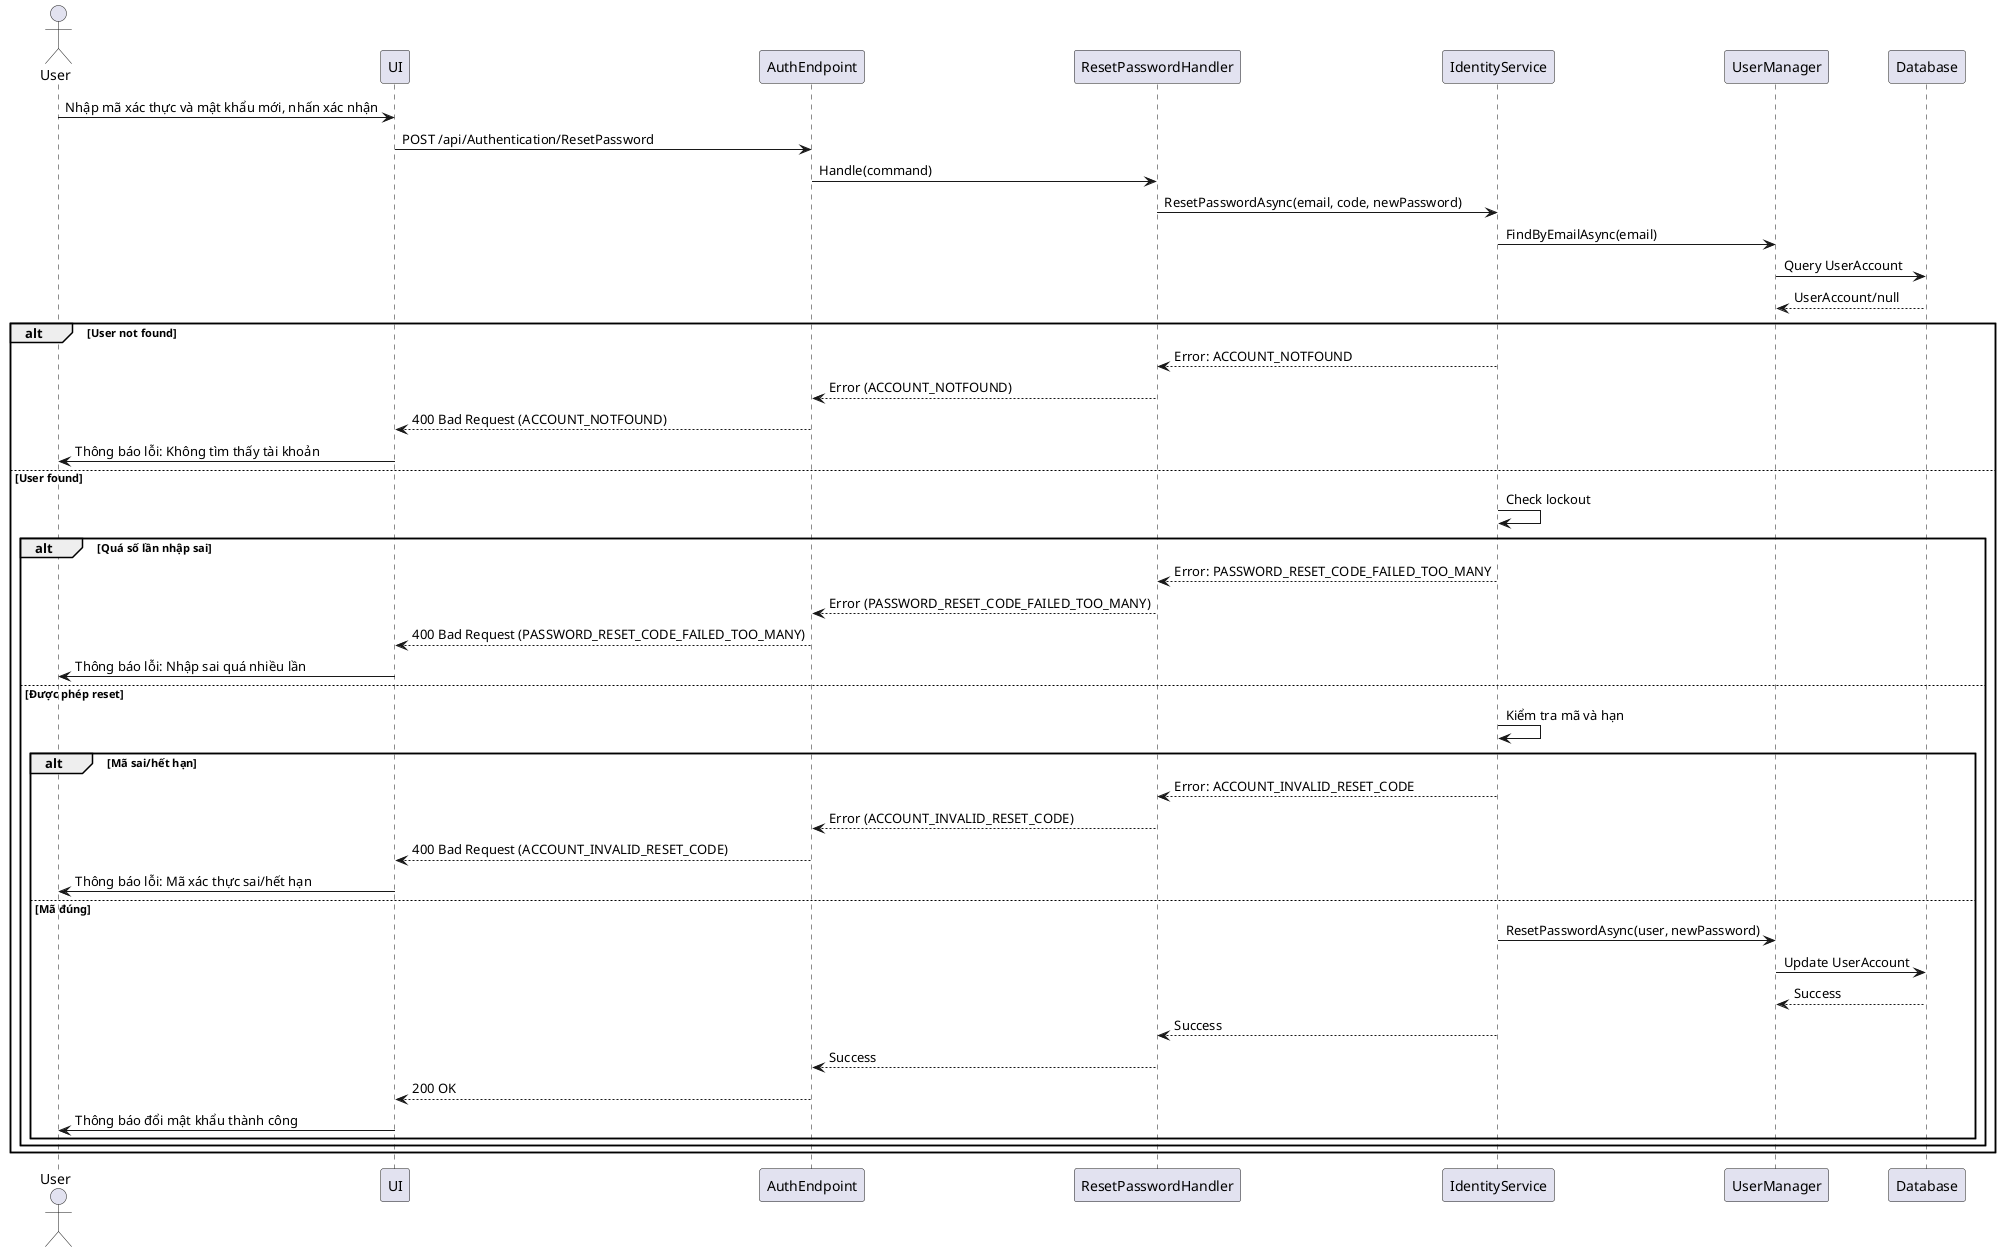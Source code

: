 @startuml
actor User
participant UI
participant AuthEndpoint
participant ResetPasswordHandler
participant IdentityService
participant UserManager
participant Database

User -> UI : Nhập mã xác thực và mật khẩu mới, nhấn xác nhận
UI -> AuthEndpoint : POST /api/Authentication/ResetPassword
AuthEndpoint -> ResetPasswordHandler : Handle(command)
ResetPasswordHandler -> IdentityService : ResetPasswordAsync(email, code, newPassword)
IdentityService -> UserManager : FindByEmailAsync(email)
UserManager -> Database : Query UserAccount
Database --> UserManager : UserAccount/null
alt User not found
    IdentityService --> ResetPasswordHandler : Error: ACCOUNT_NOTFOUND
    ResetPasswordHandler --> AuthEndpoint : Error (ACCOUNT_NOTFOUND)
    AuthEndpoint --> UI : 400 Bad Request (ACCOUNT_NOTFOUND)
    UI -> User : Thông báo lỗi: Không tìm thấy tài khoản
else User found
    IdentityService -> IdentityService : Check lockout
    alt Quá số lần nhập sai
        IdentityService --> ResetPasswordHandler : Error: PASSWORD_RESET_CODE_FAILED_TOO_MANY
        ResetPasswordHandler --> AuthEndpoint : Error (PASSWORD_RESET_CODE_FAILED_TOO_MANY)
        AuthEndpoint --> UI : 400 Bad Request (PASSWORD_RESET_CODE_FAILED_TOO_MANY)
        UI -> User : Thông báo lỗi: Nhập sai quá nhiều lần
    else Được phép reset
        IdentityService -> IdentityService : Kiểm tra mã và hạn
        alt Mã sai/hết hạn
            IdentityService --> ResetPasswordHandler : Error: ACCOUNT_INVALID_RESET_CODE
            ResetPasswordHandler --> AuthEndpoint : Error (ACCOUNT_INVALID_RESET_CODE)
            AuthEndpoint --> UI : 400 Bad Request (ACCOUNT_INVALID_RESET_CODE)
            UI -> User : Thông báo lỗi: Mã xác thực sai/hết hạn
        else Mã đúng
            IdentityService -> UserManager : ResetPasswordAsync(user, newPassword)
            UserManager -> Database : Update UserAccount
            Database --> UserManager : Success
            IdentityService --> ResetPasswordHandler : Success
            ResetPasswordHandler --> AuthEndpoint : Success
            AuthEndpoint --> UI : 200 OK
            UI -> User : Thông báo đổi mật khẩu thành công
        end
    end
end
@enduml
